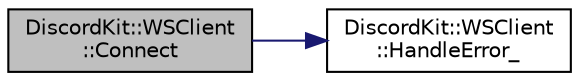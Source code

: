digraph "DiscordKit::WSClient::Connect"
{
 // LATEX_PDF_SIZE
  edge [fontname="Helvetica",fontsize="10",labelfontname="Helvetica",labelfontsize="10"];
  node [fontname="Helvetica",fontsize="10",shape=record];
  rankdir="LR";
  Node1 [label="DiscordKit::WSClient\l::Connect",height=0.2,width=0.4,color="black", fillcolor="grey75", style="filled", fontcolor="black",tooltip="Connects to the WebSocket server asynchronously."];
  Node1 -> Node2 [color="midnightblue",fontsize="10",style="solid",fontname="Helvetica"];
  Node2 [label="DiscordKit::WSClient\l::HandleError_",height=0.2,width=0.4,color="black", fillcolor="white", style="filled",URL="$d1/d0c/classDiscordKit_1_1WSClient.html#ac02ad86f36b953899dc2025be950510d",tooltip="Handles errors during WebSocket communication."];
}
